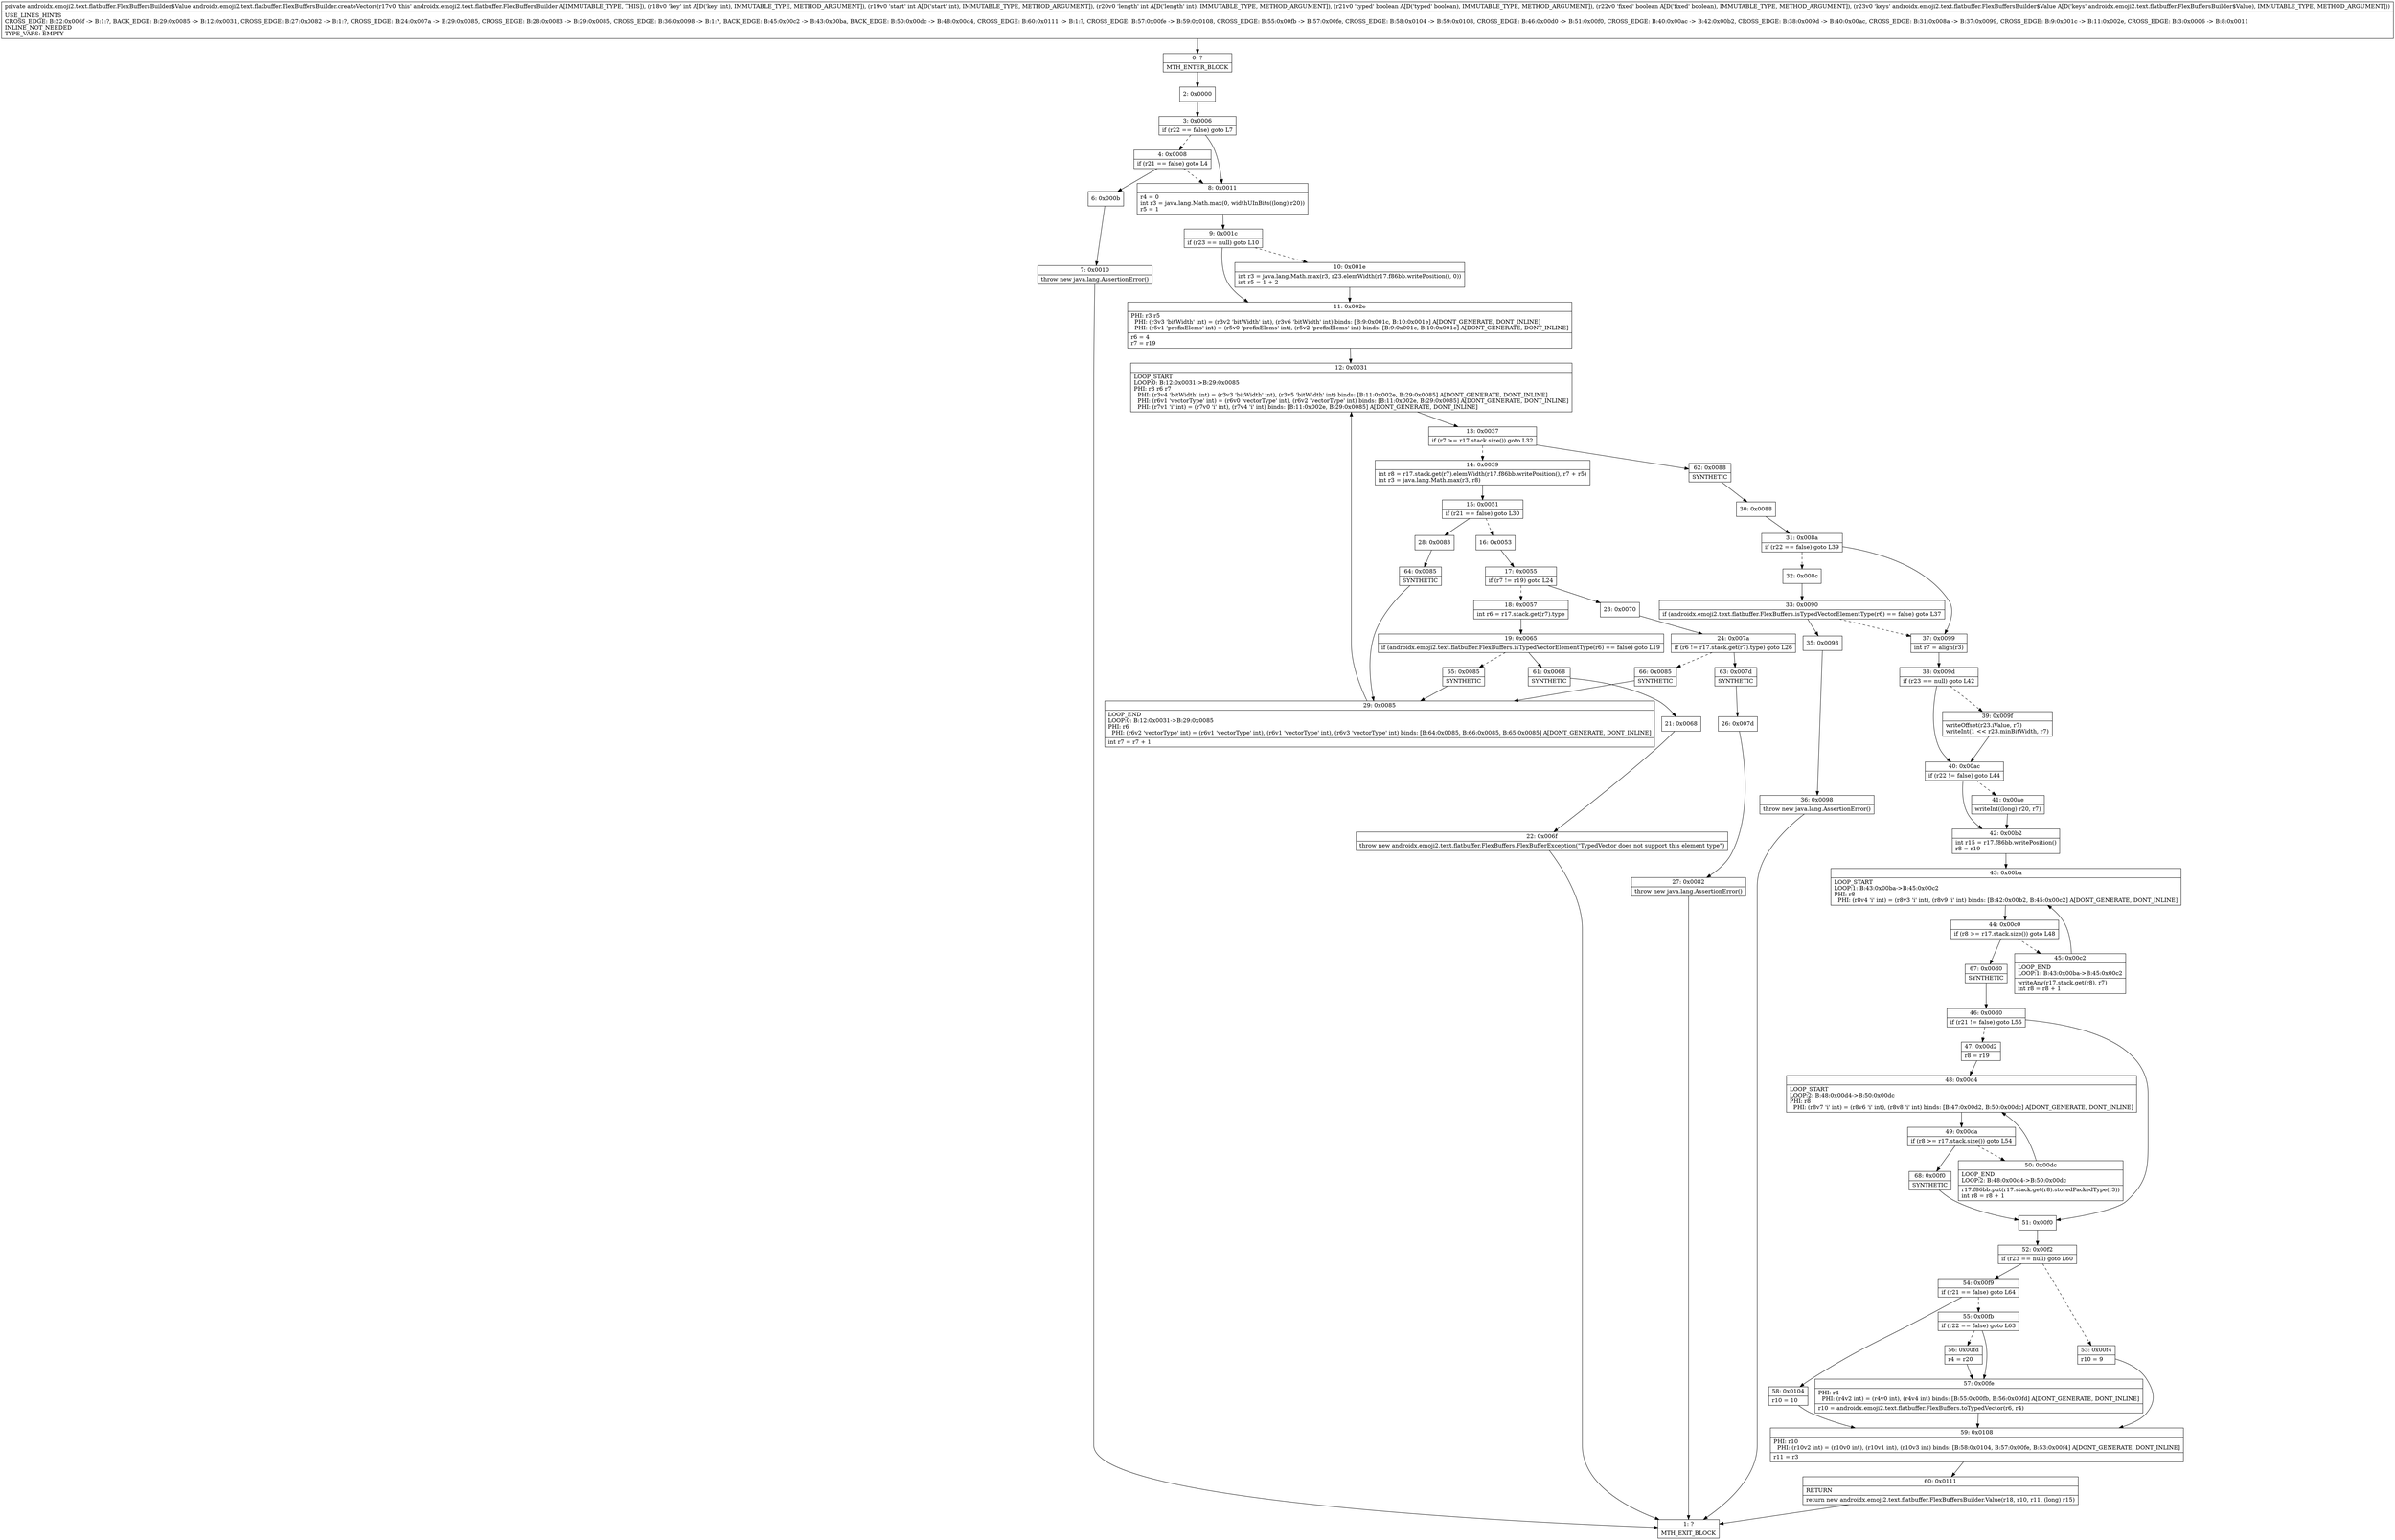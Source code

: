 digraph "CFG forandroidx.emoji2.text.flatbuffer.FlexBuffersBuilder.createVector(IIIZZLandroidx\/emoji2\/text\/flatbuffer\/FlexBuffersBuilder$Value;)Landroidx\/emoji2\/text\/flatbuffer\/FlexBuffersBuilder$Value;" {
Node_0 [shape=record,label="{0\:\ ?|MTH_ENTER_BLOCK\l}"];
Node_2 [shape=record,label="{2\:\ 0x0000}"];
Node_3 [shape=record,label="{3\:\ 0x0006|if (r22 == false) goto L7\l}"];
Node_4 [shape=record,label="{4\:\ 0x0008|if (r21 == false) goto L4\l}"];
Node_6 [shape=record,label="{6\:\ 0x000b}"];
Node_7 [shape=record,label="{7\:\ 0x0010|throw new java.lang.AssertionError()\l}"];
Node_1 [shape=record,label="{1\:\ ?|MTH_EXIT_BLOCK\l}"];
Node_8 [shape=record,label="{8\:\ 0x0011|r4 = 0\lint r3 = java.lang.Math.max(0, widthUInBits((long) r20))\lr5 = 1\l}"];
Node_9 [shape=record,label="{9\:\ 0x001c|if (r23 == null) goto L10\l}"];
Node_10 [shape=record,label="{10\:\ 0x001e|int r3 = java.lang.Math.max(r3, r23.elemWidth(r17.f86bb.writePosition(), 0))\lint r5 = 1 + 2\l}"];
Node_11 [shape=record,label="{11\:\ 0x002e|PHI: r3 r5 \l  PHI: (r3v3 'bitWidth' int) = (r3v2 'bitWidth' int), (r3v6 'bitWidth' int) binds: [B:9:0x001c, B:10:0x001e] A[DONT_GENERATE, DONT_INLINE]\l  PHI: (r5v1 'prefixElems' int) = (r5v0 'prefixElems' int), (r5v2 'prefixElems' int) binds: [B:9:0x001c, B:10:0x001e] A[DONT_GENERATE, DONT_INLINE]\l|r6 = 4\lr7 = r19\l}"];
Node_12 [shape=record,label="{12\:\ 0x0031|LOOP_START\lLOOP:0: B:12:0x0031\-\>B:29:0x0085\lPHI: r3 r6 r7 \l  PHI: (r3v4 'bitWidth' int) = (r3v3 'bitWidth' int), (r3v5 'bitWidth' int) binds: [B:11:0x002e, B:29:0x0085] A[DONT_GENERATE, DONT_INLINE]\l  PHI: (r6v1 'vectorType' int) = (r6v0 'vectorType' int), (r6v2 'vectorType' int) binds: [B:11:0x002e, B:29:0x0085] A[DONT_GENERATE, DONT_INLINE]\l  PHI: (r7v1 'i' int) = (r7v0 'i' int), (r7v4 'i' int) binds: [B:11:0x002e, B:29:0x0085] A[DONT_GENERATE, DONT_INLINE]\l}"];
Node_13 [shape=record,label="{13\:\ 0x0037|if (r7 \>= r17.stack.size()) goto L32\l}"];
Node_14 [shape=record,label="{14\:\ 0x0039|int r8 = r17.stack.get(r7).elemWidth(r17.f86bb.writePosition(), r7 + r5)\lint r3 = java.lang.Math.max(r3, r8)\l}"];
Node_15 [shape=record,label="{15\:\ 0x0051|if (r21 == false) goto L30\l}"];
Node_16 [shape=record,label="{16\:\ 0x0053}"];
Node_17 [shape=record,label="{17\:\ 0x0055|if (r7 != r19) goto L24\l}"];
Node_18 [shape=record,label="{18\:\ 0x0057|int r6 = r17.stack.get(r7).type\l}"];
Node_19 [shape=record,label="{19\:\ 0x0065|if (androidx.emoji2.text.flatbuffer.FlexBuffers.isTypedVectorElementType(r6) == false) goto L19\l}"];
Node_61 [shape=record,label="{61\:\ 0x0068|SYNTHETIC\l}"];
Node_21 [shape=record,label="{21\:\ 0x0068}"];
Node_22 [shape=record,label="{22\:\ 0x006f|throw new androidx.emoji2.text.flatbuffer.FlexBuffers.FlexBufferException(\"TypedVector does not support this element type\")\l}"];
Node_65 [shape=record,label="{65\:\ 0x0085|SYNTHETIC\l}"];
Node_29 [shape=record,label="{29\:\ 0x0085|LOOP_END\lLOOP:0: B:12:0x0031\-\>B:29:0x0085\lPHI: r6 \l  PHI: (r6v2 'vectorType' int) = (r6v1 'vectorType' int), (r6v1 'vectorType' int), (r6v3 'vectorType' int) binds: [B:64:0x0085, B:66:0x0085, B:65:0x0085] A[DONT_GENERATE, DONT_INLINE]\l|int r7 = r7 + 1\l}"];
Node_23 [shape=record,label="{23\:\ 0x0070}"];
Node_24 [shape=record,label="{24\:\ 0x007a|if (r6 != r17.stack.get(r7).type) goto L26\l}"];
Node_63 [shape=record,label="{63\:\ 0x007d|SYNTHETIC\l}"];
Node_26 [shape=record,label="{26\:\ 0x007d}"];
Node_27 [shape=record,label="{27\:\ 0x0082|throw new java.lang.AssertionError()\l}"];
Node_66 [shape=record,label="{66\:\ 0x0085|SYNTHETIC\l}"];
Node_28 [shape=record,label="{28\:\ 0x0083}"];
Node_64 [shape=record,label="{64\:\ 0x0085|SYNTHETIC\l}"];
Node_62 [shape=record,label="{62\:\ 0x0088|SYNTHETIC\l}"];
Node_30 [shape=record,label="{30\:\ 0x0088}"];
Node_31 [shape=record,label="{31\:\ 0x008a|if (r22 == false) goto L39\l}"];
Node_32 [shape=record,label="{32\:\ 0x008c}"];
Node_33 [shape=record,label="{33\:\ 0x0090|if (androidx.emoji2.text.flatbuffer.FlexBuffers.isTypedVectorElementType(r6) == false) goto L37\l}"];
Node_35 [shape=record,label="{35\:\ 0x0093}"];
Node_36 [shape=record,label="{36\:\ 0x0098|throw new java.lang.AssertionError()\l}"];
Node_37 [shape=record,label="{37\:\ 0x0099|int r7 = align(r3)\l}"];
Node_38 [shape=record,label="{38\:\ 0x009d|if (r23 == null) goto L42\l}"];
Node_39 [shape=record,label="{39\:\ 0x009f|writeOffset(r23.iValue, r7)\lwriteInt(1 \<\< r23.minBitWidth, r7)\l}"];
Node_40 [shape=record,label="{40\:\ 0x00ac|if (r22 != false) goto L44\l}"];
Node_41 [shape=record,label="{41\:\ 0x00ae|writeInt((long) r20, r7)\l}"];
Node_42 [shape=record,label="{42\:\ 0x00b2|int r15 = r17.f86bb.writePosition()\lr8 = r19\l}"];
Node_43 [shape=record,label="{43\:\ 0x00ba|LOOP_START\lLOOP:1: B:43:0x00ba\-\>B:45:0x00c2\lPHI: r8 \l  PHI: (r8v4 'i' int) = (r8v3 'i' int), (r8v9 'i' int) binds: [B:42:0x00b2, B:45:0x00c2] A[DONT_GENERATE, DONT_INLINE]\l}"];
Node_44 [shape=record,label="{44\:\ 0x00c0|if (r8 \>= r17.stack.size()) goto L48\l}"];
Node_45 [shape=record,label="{45\:\ 0x00c2|LOOP_END\lLOOP:1: B:43:0x00ba\-\>B:45:0x00c2\l|writeAny(r17.stack.get(r8), r7)\lint r8 = r8 + 1\l}"];
Node_67 [shape=record,label="{67\:\ 0x00d0|SYNTHETIC\l}"];
Node_46 [shape=record,label="{46\:\ 0x00d0|if (r21 != false) goto L55\l}"];
Node_47 [shape=record,label="{47\:\ 0x00d2|r8 = r19\l}"];
Node_48 [shape=record,label="{48\:\ 0x00d4|LOOP_START\lLOOP:2: B:48:0x00d4\-\>B:50:0x00dc\lPHI: r8 \l  PHI: (r8v7 'i' int) = (r8v6 'i' int), (r8v8 'i' int) binds: [B:47:0x00d2, B:50:0x00dc] A[DONT_GENERATE, DONT_INLINE]\l}"];
Node_49 [shape=record,label="{49\:\ 0x00da|if (r8 \>= r17.stack.size()) goto L54\l}"];
Node_50 [shape=record,label="{50\:\ 0x00dc|LOOP_END\lLOOP:2: B:48:0x00d4\-\>B:50:0x00dc\l|r17.f86bb.put(r17.stack.get(r8).storedPackedType(r3))\lint r8 = r8 + 1\l}"];
Node_68 [shape=record,label="{68\:\ 0x00f0|SYNTHETIC\l}"];
Node_51 [shape=record,label="{51\:\ 0x00f0}"];
Node_52 [shape=record,label="{52\:\ 0x00f2|if (r23 == null) goto L60\l}"];
Node_53 [shape=record,label="{53\:\ 0x00f4|r10 = 9\l}"];
Node_59 [shape=record,label="{59\:\ 0x0108|PHI: r10 \l  PHI: (r10v2 int) = (r10v0 int), (r10v1 int), (r10v3 int) binds: [B:58:0x0104, B:57:0x00fe, B:53:0x00f4] A[DONT_GENERATE, DONT_INLINE]\l|r11 = r3\l}"];
Node_60 [shape=record,label="{60\:\ 0x0111|RETURN\l|return new androidx.emoji2.text.flatbuffer.FlexBuffersBuilder.Value(r18, r10, r11, (long) r15)\l}"];
Node_54 [shape=record,label="{54\:\ 0x00f9|if (r21 == false) goto L64\l}"];
Node_55 [shape=record,label="{55\:\ 0x00fb|if (r22 == false) goto L63\l}"];
Node_56 [shape=record,label="{56\:\ 0x00fd|r4 = r20\l}"];
Node_57 [shape=record,label="{57\:\ 0x00fe|PHI: r4 \l  PHI: (r4v2 int) = (r4v0 int), (r4v4 int) binds: [B:55:0x00fb, B:56:0x00fd] A[DONT_GENERATE, DONT_INLINE]\l|r10 = androidx.emoji2.text.flatbuffer.FlexBuffers.toTypedVector(r6, r4)\l}"];
Node_58 [shape=record,label="{58\:\ 0x0104|r10 = 10\l}"];
MethodNode[shape=record,label="{private androidx.emoji2.text.flatbuffer.FlexBuffersBuilder$Value androidx.emoji2.text.flatbuffer.FlexBuffersBuilder.createVector((r17v0 'this' androidx.emoji2.text.flatbuffer.FlexBuffersBuilder A[IMMUTABLE_TYPE, THIS]), (r18v0 'key' int A[D('key' int), IMMUTABLE_TYPE, METHOD_ARGUMENT]), (r19v0 'start' int A[D('start' int), IMMUTABLE_TYPE, METHOD_ARGUMENT]), (r20v0 'length' int A[D('length' int), IMMUTABLE_TYPE, METHOD_ARGUMENT]), (r21v0 'typed' boolean A[D('typed' boolean), IMMUTABLE_TYPE, METHOD_ARGUMENT]), (r22v0 'fixed' boolean A[D('fixed' boolean), IMMUTABLE_TYPE, METHOD_ARGUMENT]), (r23v0 'keys' androidx.emoji2.text.flatbuffer.FlexBuffersBuilder$Value A[D('keys' androidx.emoji2.text.flatbuffer.FlexBuffersBuilder$Value), IMMUTABLE_TYPE, METHOD_ARGUMENT]))  | USE_LINES_HINTS\lCROSS_EDGE: B:22:0x006f \-\> B:1:?, BACK_EDGE: B:29:0x0085 \-\> B:12:0x0031, CROSS_EDGE: B:27:0x0082 \-\> B:1:?, CROSS_EDGE: B:24:0x007a \-\> B:29:0x0085, CROSS_EDGE: B:28:0x0083 \-\> B:29:0x0085, CROSS_EDGE: B:36:0x0098 \-\> B:1:?, BACK_EDGE: B:45:0x00c2 \-\> B:43:0x00ba, BACK_EDGE: B:50:0x00dc \-\> B:48:0x00d4, CROSS_EDGE: B:60:0x0111 \-\> B:1:?, CROSS_EDGE: B:57:0x00fe \-\> B:59:0x0108, CROSS_EDGE: B:55:0x00fb \-\> B:57:0x00fe, CROSS_EDGE: B:58:0x0104 \-\> B:59:0x0108, CROSS_EDGE: B:46:0x00d0 \-\> B:51:0x00f0, CROSS_EDGE: B:40:0x00ac \-\> B:42:0x00b2, CROSS_EDGE: B:38:0x009d \-\> B:40:0x00ac, CROSS_EDGE: B:31:0x008a \-\> B:37:0x0099, CROSS_EDGE: B:9:0x001c \-\> B:11:0x002e, CROSS_EDGE: B:3:0x0006 \-\> B:8:0x0011\lINLINE_NOT_NEEDED\lTYPE_VARS: EMPTY\l}"];
MethodNode -> Node_0;Node_0 -> Node_2;
Node_2 -> Node_3;
Node_3 -> Node_4[style=dashed];
Node_3 -> Node_8;
Node_4 -> Node_6;
Node_4 -> Node_8[style=dashed];
Node_6 -> Node_7;
Node_7 -> Node_1;
Node_8 -> Node_9;
Node_9 -> Node_10[style=dashed];
Node_9 -> Node_11;
Node_10 -> Node_11;
Node_11 -> Node_12;
Node_12 -> Node_13;
Node_13 -> Node_14[style=dashed];
Node_13 -> Node_62;
Node_14 -> Node_15;
Node_15 -> Node_16[style=dashed];
Node_15 -> Node_28;
Node_16 -> Node_17;
Node_17 -> Node_18[style=dashed];
Node_17 -> Node_23;
Node_18 -> Node_19;
Node_19 -> Node_61;
Node_19 -> Node_65[style=dashed];
Node_61 -> Node_21;
Node_21 -> Node_22;
Node_22 -> Node_1;
Node_65 -> Node_29;
Node_29 -> Node_12;
Node_23 -> Node_24;
Node_24 -> Node_63;
Node_24 -> Node_66[style=dashed];
Node_63 -> Node_26;
Node_26 -> Node_27;
Node_27 -> Node_1;
Node_66 -> Node_29;
Node_28 -> Node_64;
Node_64 -> Node_29;
Node_62 -> Node_30;
Node_30 -> Node_31;
Node_31 -> Node_32[style=dashed];
Node_31 -> Node_37;
Node_32 -> Node_33;
Node_33 -> Node_35;
Node_33 -> Node_37[style=dashed];
Node_35 -> Node_36;
Node_36 -> Node_1;
Node_37 -> Node_38;
Node_38 -> Node_39[style=dashed];
Node_38 -> Node_40;
Node_39 -> Node_40;
Node_40 -> Node_41[style=dashed];
Node_40 -> Node_42;
Node_41 -> Node_42;
Node_42 -> Node_43;
Node_43 -> Node_44;
Node_44 -> Node_45[style=dashed];
Node_44 -> Node_67;
Node_45 -> Node_43;
Node_67 -> Node_46;
Node_46 -> Node_47[style=dashed];
Node_46 -> Node_51;
Node_47 -> Node_48;
Node_48 -> Node_49;
Node_49 -> Node_50[style=dashed];
Node_49 -> Node_68;
Node_50 -> Node_48;
Node_68 -> Node_51;
Node_51 -> Node_52;
Node_52 -> Node_53[style=dashed];
Node_52 -> Node_54;
Node_53 -> Node_59;
Node_59 -> Node_60;
Node_60 -> Node_1;
Node_54 -> Node_55[style=dashed];
Node_54 -> Node_58;
Node_55 -> Node_56[style=dashed];
Node_55 -> Node_57;
Node_56 -> Node_57;
Node_57 -> Node_59;
Node_58 -> Node_59;
}

